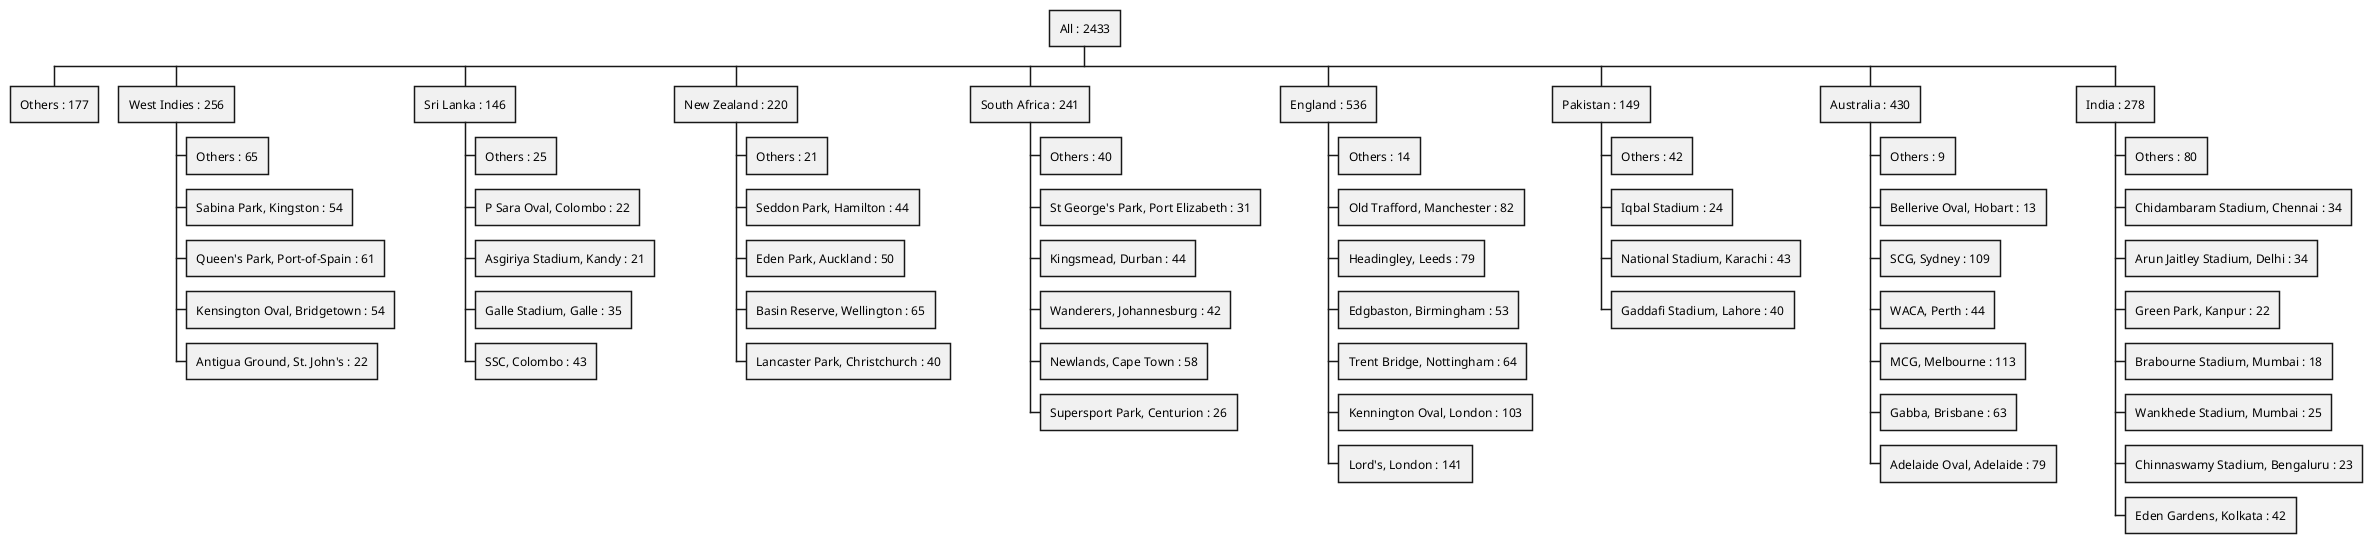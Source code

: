 @startwbs

!$test_cricket_matches_data = {
"name": "All", "list": [
    {"name": "India", "list": [
        {"name": "Eden Gardens, Kolkata", "count": 42},
        {"name": "Chinnaswamy Stadium, Bengaluru", "count": 23},
        {"name": "Wankhede Stadium, Mumbai", "count": 25},
        {"name": "Brabourne Stadium, Mumbai", "count": 18},
        {"name": "Green Park, Kanpur", "count": 22},
        {"name": "Arun Jaitley Stadium, Delhi", "count": 34},
        {"name": "Chidambaram Stadium, Chennai", "count": 34},
        {"name": "Others", "count": 80}
    ]},
    {"name": "Australia", "list": [
        {"name": "Adelaide Oval, Adelaide", "count": 79},
        {"name": "Gabba, Brisbane", "count": 63},
        {"name": "MCG, Melbourne", "count": 113},
        {"name": "WACA, Perth", "count": 44},
        {"name": "SCG, Sydney", "count": 109},
        {"name": "Bellerive Oval, Hobart", "count": 13},
        {"name": "Others", "count": 9}
    ]},
    {"name": "Pakistan", "list": [
        {"name": "Gaddafi Stadium, Lahore", "count": 40},
        {"name": "National Stadium, Karachi", "count": 43},
        {"name": "Iqbal Stadium", "count": 24},
        {"name": "Others", "count": 42}
    ]},
    {"name": "England", "list": [
        {"name": "Lord's, London", "count": 141},
        {"name": "Kennington Oval, London", "count": 103},
        {"name": "Trent Bridge, Nottingham", "count": 64},
        {"name": "Edgbaston, Birmingham", "count": 53},
        {"name": "Headingley, Leeds", "count": 79},
        {"name": "Old Trafford, Manchester", "count": 82},
        {"name": "Others", "count": 14}
    ]},
    {"name": "South Africa", "list": [
        {"name": "Supersport Park, Centurion", "count": 26},
        {"name": "Newlands, Cape Town", "count": 58},
        {"name": "Wanderers, Johannesburg", "count": 42},
        {"name": "Kingsmead, Durban", "count": 44},
        {"name": "St George's Park, Port Elizabeth", "count": 31},
        {"name": "Others", "count": 40}
    ]},
    {"name": "New Zealand", "list": [
        {"name": "Lancaster Park, Christchurch", "count": 40},
        {"name": "Basin Reserve, Wellington", "count": 65},
        {"name": "Eden Park, Auckland", "count": 50},
        {"name": "Seddon Park, Hamilton", "count": 44},
        {"name": "Others", "count": 21}
    ]},
    {"name": "Sri Lanka", "list": [
        {"name": "SSC, Colombo", "count": 43},
        {"name": "Galle Stadium, Galle", "count": 35},
        {"name": "Asgiriya Stadium, Kandy", "count": 21},
        {"name": "P Sara Oval, Colombo", "count": 22},
        {"name": "Others", "count": 25}
    ]},
    {"name": "West Indies", "list": [
        {"name": "Antigua Ground, St. John's", "count": 22},
        {"name": "Kensington Oval, Bridgetown", "count": 54},
        {"name": "Queen's Park, Port-of-Spain", "count": 61},
        {"name": "Sabina Park, Kingston", "count": 54},
        {"name": "Others", "count": 65}
    ]},
    {"name": "Others", "count": 177}
]}

!function $repeat_string($input_string, $times)
!$str = ""
!while $times != 0
    !$str = $str + $input_string
    !$times = $times - 1
!endwhile
!return $str
!endfunction

!procedure $append_wbs_line($name, $count, $level)
!$wbs_code_string = $repeat_string("*", $level) + " " +  %string($name) + " : " + %string($count) + %newline() + $wbs_code_string
!endprocedure

!function $compute_levelwise_sum($data, $level)
    !$count = 0
    !foreach $item in $data.list
        !if %strlen($item.list) != 0 /' hack to decide if it is a leaf node! '/
            /' it is not a leaf node, recurse to the inner level '/
            !$count = $count + $compute_levelwise_sum($item, $level + 1)
        !else /' it is a leaf node, add its count to the running sum '/
        /' bug: indentation gets included in the string and the extra spaces at
                the start is deemed invalid token. to avoid this, break the
                indentation until this bug is fixed. '/
$append_wbs_line($item.name, $item.count, $level + 1)
            !$count = $count + %intval($item.count)
        !endif
    !endfor
/' bug: see above bug description '/
$append_wbs_line($data.name, $count, $level)
    !return $count
!endfunction

/' generates wbs (work breakdown structure) diagram from json data.
   the json data has a recursive structure, consisting of the following fields:
   - name: string
   - count: integer (OR)
   - list: array of this data structure recursively '/
!procedure $generate_wbs($data)
!global $wbs_code_string = ""
!$ignore = $compute_levelwise_sum($data, 1)
$wbs_code_string
!endprocedure

$generate_wbs($test_cricket_matches_data)

@endwbs